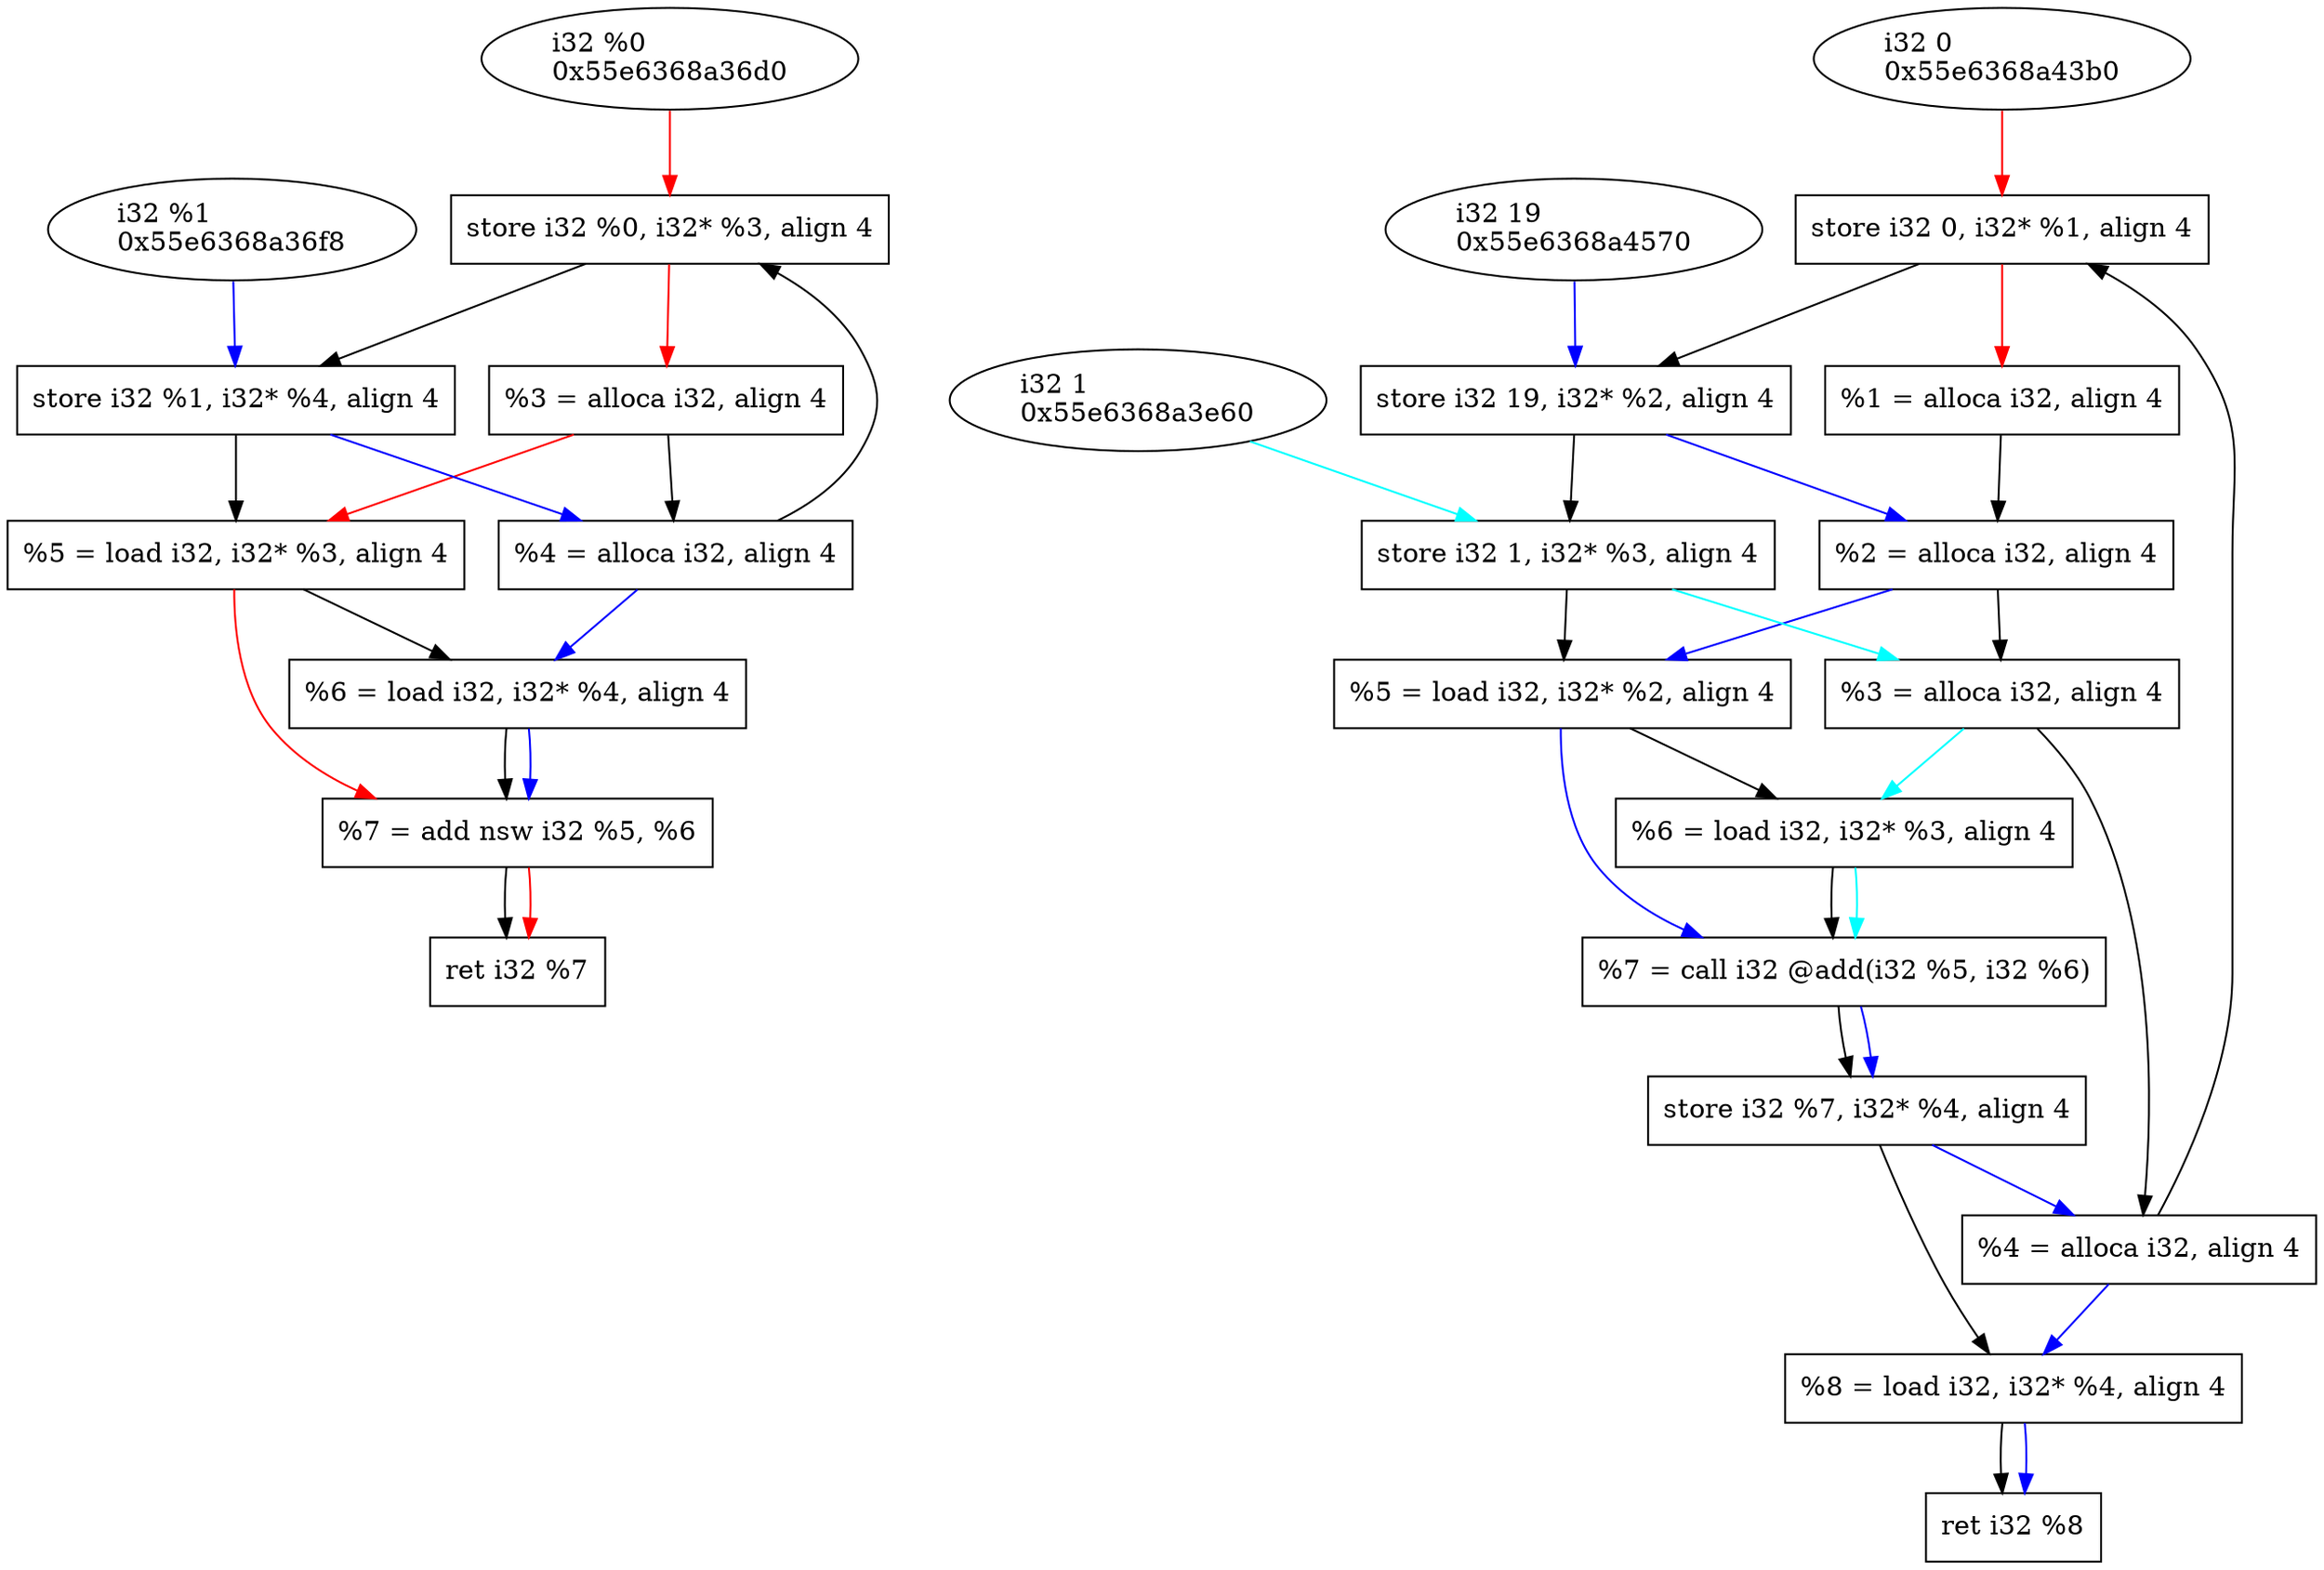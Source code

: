 digraph "DFG for all" {
	Node0x55e6368a36d0[shape=ellipse, label="i32 %0\l0x55e6368a36d0"];
	Node0x55e6368a3f70[shape=record, label="  store i32 %0, i32* %3, align 4"];
	Node0x55e6368a3808[shape=record, label="  %3 = alloca i32, align 4"];
	Node0x55e6368a36f8[shape=ellipse, label="i32 %1\l0x55e6368a36f8"];
	Node0x55e6368a3ff0[shape=record, label="  store i32 %1, i32* %4, align 4"];
	Node0x55e6368a3ea8[shape=record, label="  %4 = alloca i32, align 4"];
	Node0x55e6368a4058[shape=record, label="  %5 = load i32, i32* %3, align 4"];
	Node0x55e6368a40b8[shape=record, label="  %6 = load i32, i32* %4, align 4"];
	Node0x55e6368a4130[shape=record, label="  %7 = add nsw i32 %5, %6"];
	Node0x55e6368a4188[shape=record, label="  ret i32 %7"];
edge [color=black]
	Node0x55e6368a3808 -> Node0x55e6368a3ea8
	Node0x55e6368a3ea8 -> Node0x55e6368a3f70
	Node0x55e6368a3f70 -> Node0x55e6368a3ff0
	Node0x55e6368a3ff0 -> Node0x55e6368a4058
	Node0x55e6368a4058 -> Node0x55e6368a40b8
	Node0x55e6368a40b8 -> Node0x55e6368a4130
	Node0x55e6368a4130 -> Node0x55e6368a4188
edge [color=red]
	Node0x55e6368a36d0 -> Node0x55e6368a3f70
	Node0x55e6368a3f70 -> Node0x55e6368a3808
	Node0x55e6368a3808 -> Node0x55e6368a4058
	Node0x55e6368a4058 -> Node0x55e6368a4130
	Node0x55e6368a4130 -> Node0x55e6368a4188
edge [color=blue]
	Node0x55e6368a36f8 -> Node0x55e6368a3ff0
	Node0x55e6368a3ff0 -> Node0x55e6368a3ea8
	Node0x55e6368a3ea8 -> Node0x55e6368a40b8
	Node0x55e6368a40b8 -> Node0x55e6368a4130
	Node0x55e6368a43b0[shape=ellipse, label="i32 0\l0x55e6368a43b0"];
	Node0x55e6368a4520[shape=record, label="  store i32 0, i32* %1, align 4"];
	Node0x55e6368a42e8[shape=record, label="  %1 = alloca i32, align 4"];
	Node0x55e6368a4570[shape=ellipse, label="i32 19\l0x55e6368a4570"];
	Node0x55e6368a45d0[shape=record, label="  store i32 19, i32* %2, align 4"];
	Node0x55e6368a4368[shape=record, label="  %2 = alloca i32, align 4"];
	Node0x55e6368a3e60[shape=ellipse, label="i32 1\l0x55e6368a3e60"];
	Node0x55e6368a4650[shape=record, label="  store i32 1, i32* %3, align 4"];
	Node0x55e6368a43f8[shape=record, label="  %3 = alloca i32, align 4"];
	Node0x55e6368a46b8[shape=record, label="  %5 = load i32, i32* %2, align 4"];
	Node0x55e6368a4718[shape=record, label="  %6 = load i32, i32* %3, align 4"];
	Node0x55e6368a47a8[shape=record, label="  %7 = call i32 @add(i32 %5, i32 %6)"];
	Node0x55e6368a4880[shape=record, label="  store i32 %7, i32* %4, align 4"];
	Node0x55e6368a4458[shape=record, label="  %4 = alloca i32, align 4"];
	Node0x55e6368a48e8[shape=record, label="  %8 = load i32, i32* %4, align 4"];
	Node0x55e6368a49d8[shape=record, label="  ret i32 %8"];
edge [color=black]
	Node0x55e6368a42e8 -> Node0x55e6368a4368
	Node0x55e6368a4368 -> Node0x55e6368a43f8
	Node0x55e6368a43f8 -> Node0x55e6368a4458
	Node0x55e6368a4458 -> Node0x55e6368a4520
	Node0x55e6368a4520 -> Node0x55e6368a45d0
	Node0x55e6368a45d0 -> Node0x55e6368a4650
	Node0x55e6368a4650 -> Node0x55e6368a46b8
	Node0x55e6368a46b8 -> Node0x55e6368a4718
	Node0x55e6368a4718 -> Node0x55e6368a47a8
	Node0x55e6368a47a8 -> Node0x55e6368a4880
	Node0x55e6368a4880 -> Node0x55e6368a48e8
	Node0x55e6368a48e8 -> Node0x55e6368a49d8
edge [color=red]
	Node0x55e6368a43b0 -> Node0x55e6368a4520
	Node0x55e6368a4520 -> Node0x55e6368a42e8
edge [color=blue]
	Node0x55e6368a4570 -> Node0x55e6368a45d0
	Node0x55e6368a45d0 -> Node0x55e6368a4368
	Node0x55e6368a4368 -> Node0x55e6368a46b8
	Node0x55e6368a46b8 -> Node0x55e6368a47a8
	Node0x55e6368a47a8 -> Node0x55e6368a4880
	Node0x55e6368a4880 -> Node0x55e6368a4458
	Node0x55e6368a4458 -> Node0x55e6368a48e8
	Node0x55e6368a48e8 -> Node0x55e6368a49d8
edge [color=cyan]
	Node0x55e6368a3e60 -> Node0x55e6368a4650
	Node0x55e6368a4650 -> Node0x55e6368a43f8
	Node0x55e6368a43f8 -> Node0x55e6368a4718
	Node0x55e6368a4718 -> Node0x55e6368a47a8
edge [color=orange]
}
